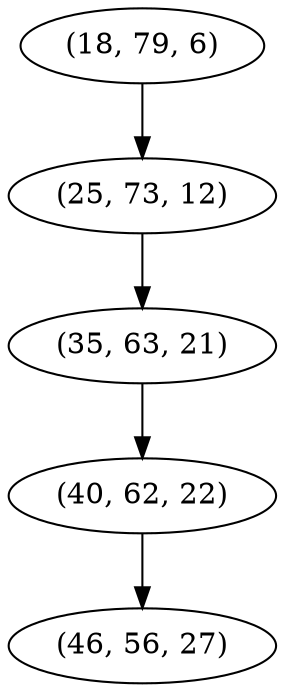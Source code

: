 digraph tree {
    "(18, 79, 6)";
    "(25, 73, 12)";
    "(35, 63, 21)";
    "(40, 62, 22)";
    "(46, 56, 27)";
    "(18, 79, 6)" -> "(25, 73, 12)";
    "(25, 73, 12)" -> "(35, 63, 21)";
    "(35, 63, 21)" -> "(40, 62, 22)";
    "(40, 62, 22)" -> "(46, 56, 27)";
}
